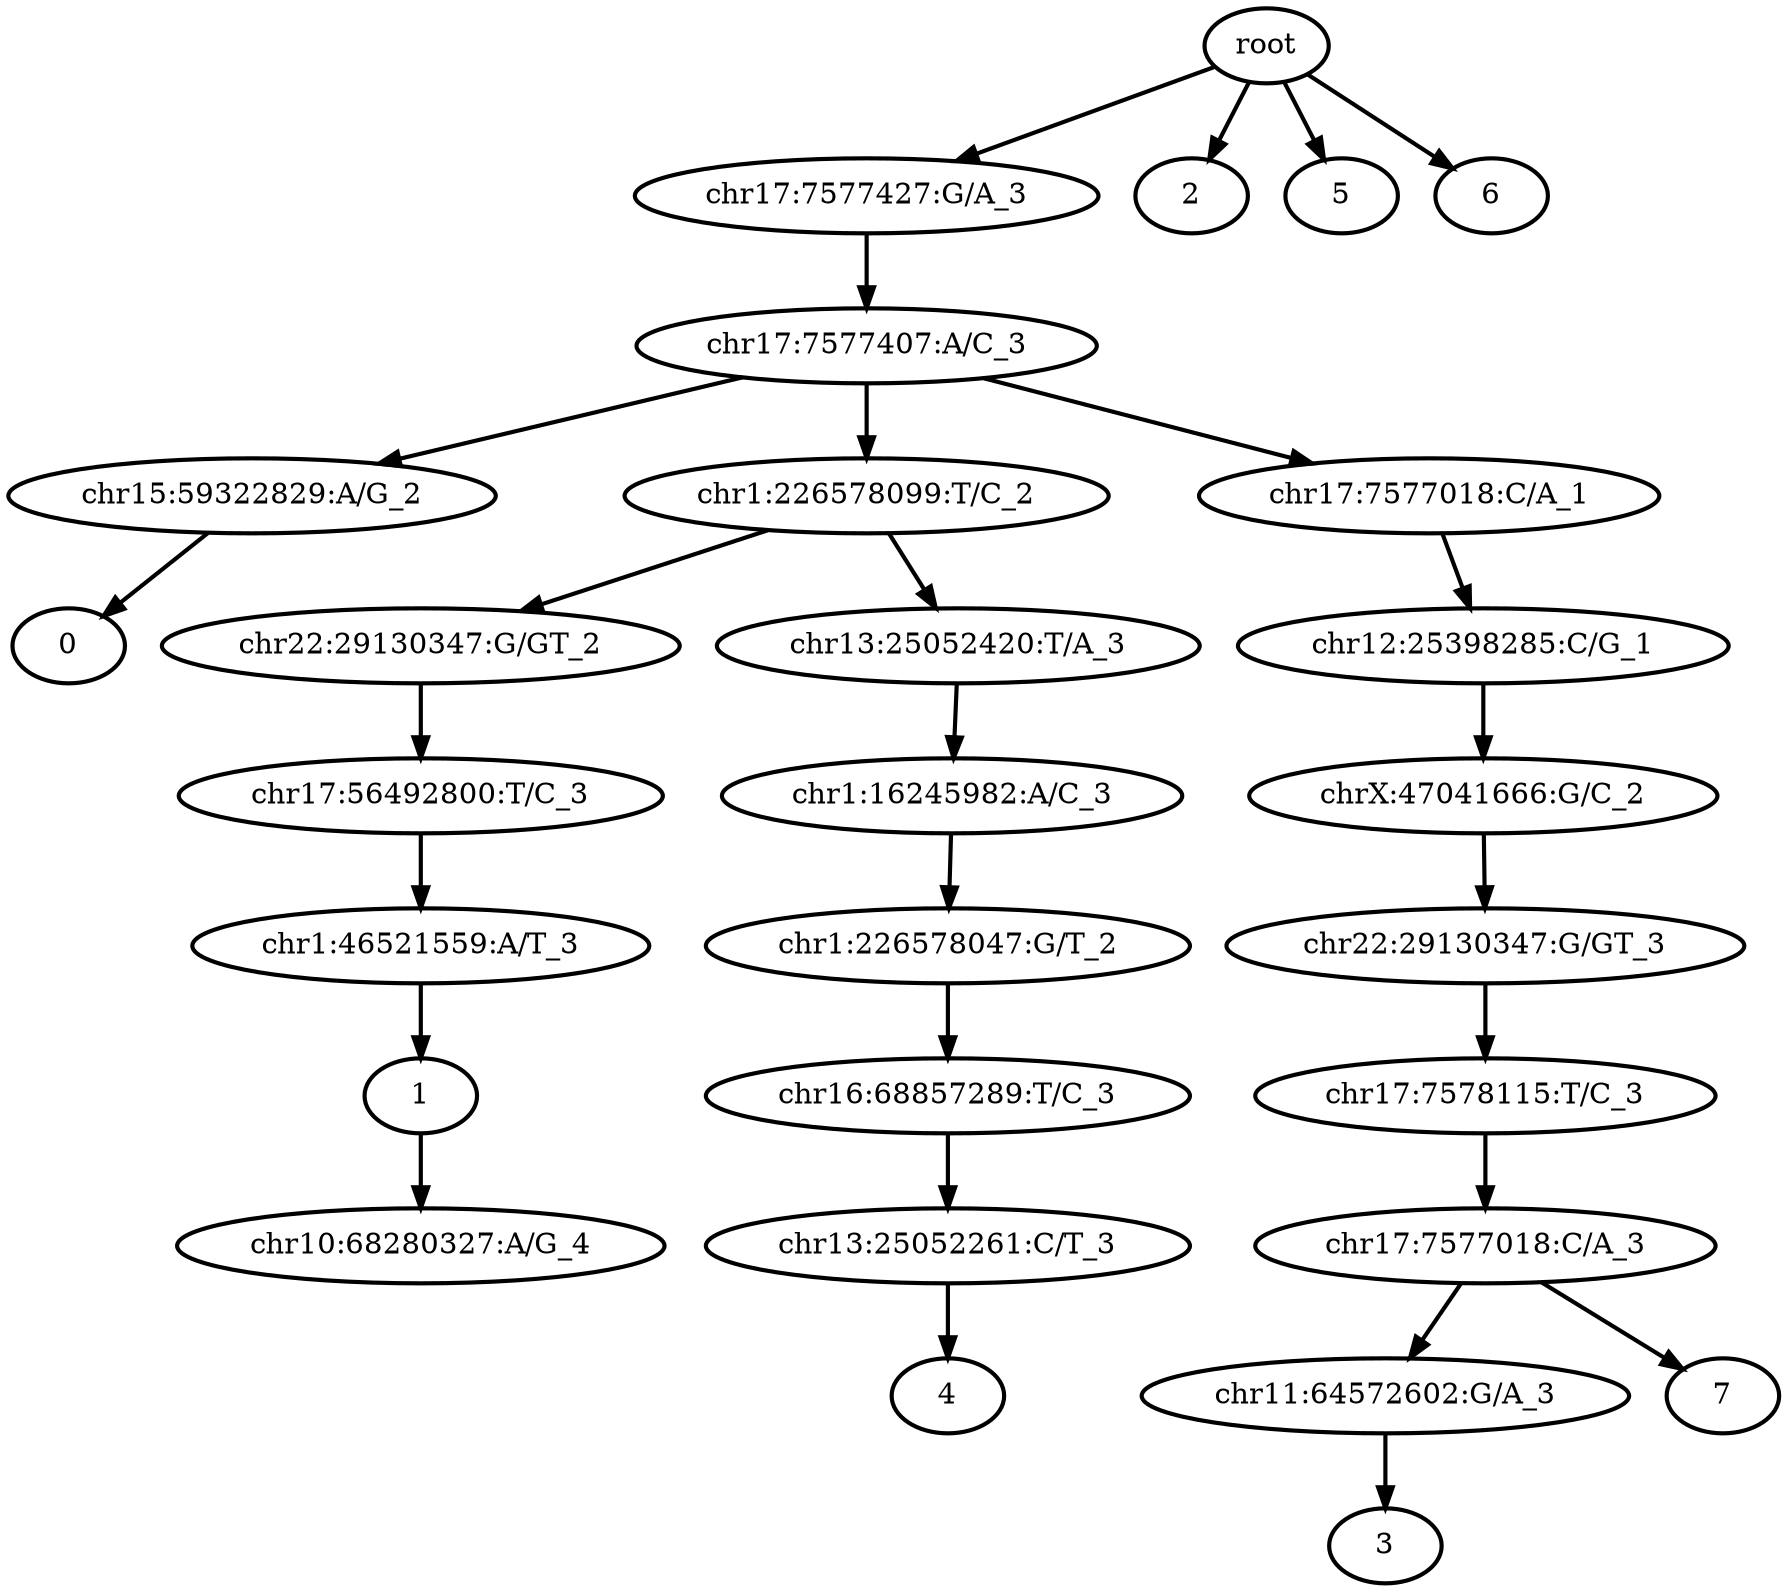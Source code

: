 digraph N {
	overlap="false"
	rankdir="TB"
	0 [label="root", style="bold"];
	1 [label="chr17:7577427:G/A_3", style="bold"];
	2 [label="chr17:7577407:A/C_3", style="bold"];
	3 [label="chr15:59322829:A/G_2", style="bold"];
	4 [label="0", style="bold"];
	5 [label="chr1:226578099:T/C_2", style="bold"];
	6 [label="chr22:29130347:G/GT_2", style="bold"];
	7 [label="chr17:56492800:T/C_3", style="bold"];
	8 [label="chr1:46521559:A/T_3", style="bold"];
	9 [label="1", style="bold"];
	10 [label="2", style="bold"];
	11 [label="chr11:64572602:G/A_3", style="bold"];
	12 [label="3", style="bold"];
	13 [label="chr13:25052420:T/A_3", style="bold"];
	14 [label="chr1:16245982:A/C_3", style="bold"];
	15 [label="chr1:226578047:G/T_2", style="bold"];
	16 [label="chr16:68857289:T/C_3", style="bold"];
	17 [label="chr13:25052261:C/T_3", style="bold"];
	18 [label="4", style="bold"];
	19 [label="5", style="bold"];
	20 [label="6", style="bold"];
	21 [label="7", style="bold"];
	22 [label="chr10:68280327:A/G_4", style="bold"];
	23 [label="chrX:47041666:G/C_2", style="bold"];
	24 [label="chr22:29130347:G/GT_3", style="bold"];
	25 [label="chr17:7578115:T/C_3", style="bold"];
	26 [label="chr17:7577018:C/A_3", style="bold"];
	27 [label="chr17:7577018:C/A_1", style="bold"];
	28 [label="chr12:25398285:C/G_1", style="bold"];
	0 -> 1 [style="bold"];
	0 -> 10 [style="bold"];
	0 -> 19 [style="bold"];
	0 -> 20 [style="bold"];
	1 -> 2 [style="bold"];
	2 -> 3 [style="bold"];
	2 -> 5 [style="bold"];
	2 -> 27 [style="bold"];
	3 -> 4 [style="bold"];
	5 -> 6 [style="bold"];
	5 -> 13 [style="bold"];
	6 -> 7 [style="bold"];
	7 -> 8 [style="bold"];
	8 -> 9 [style="bold"];
	9 -> 22 [style="bold"];
	11 -> 12 [style="bold"];
	13 -> 14 [style="bold"];
	14 -> 15 [style="bold"];
	15 -> 16 [style="bold"];
	16 -> 17 [style="bold"];
	17 -> 18 [style="bold"];
	23 -> 24 [style="bold"];
	24 -> 25 [style="bold"];
	25 -> 26 [style="bold"];
	26 -> 11 [style="bold"];
	26 -> 21 [style="bold"];
	27 -> 28 [style="bold"];
	28 -> 23 [style="bold"];
}